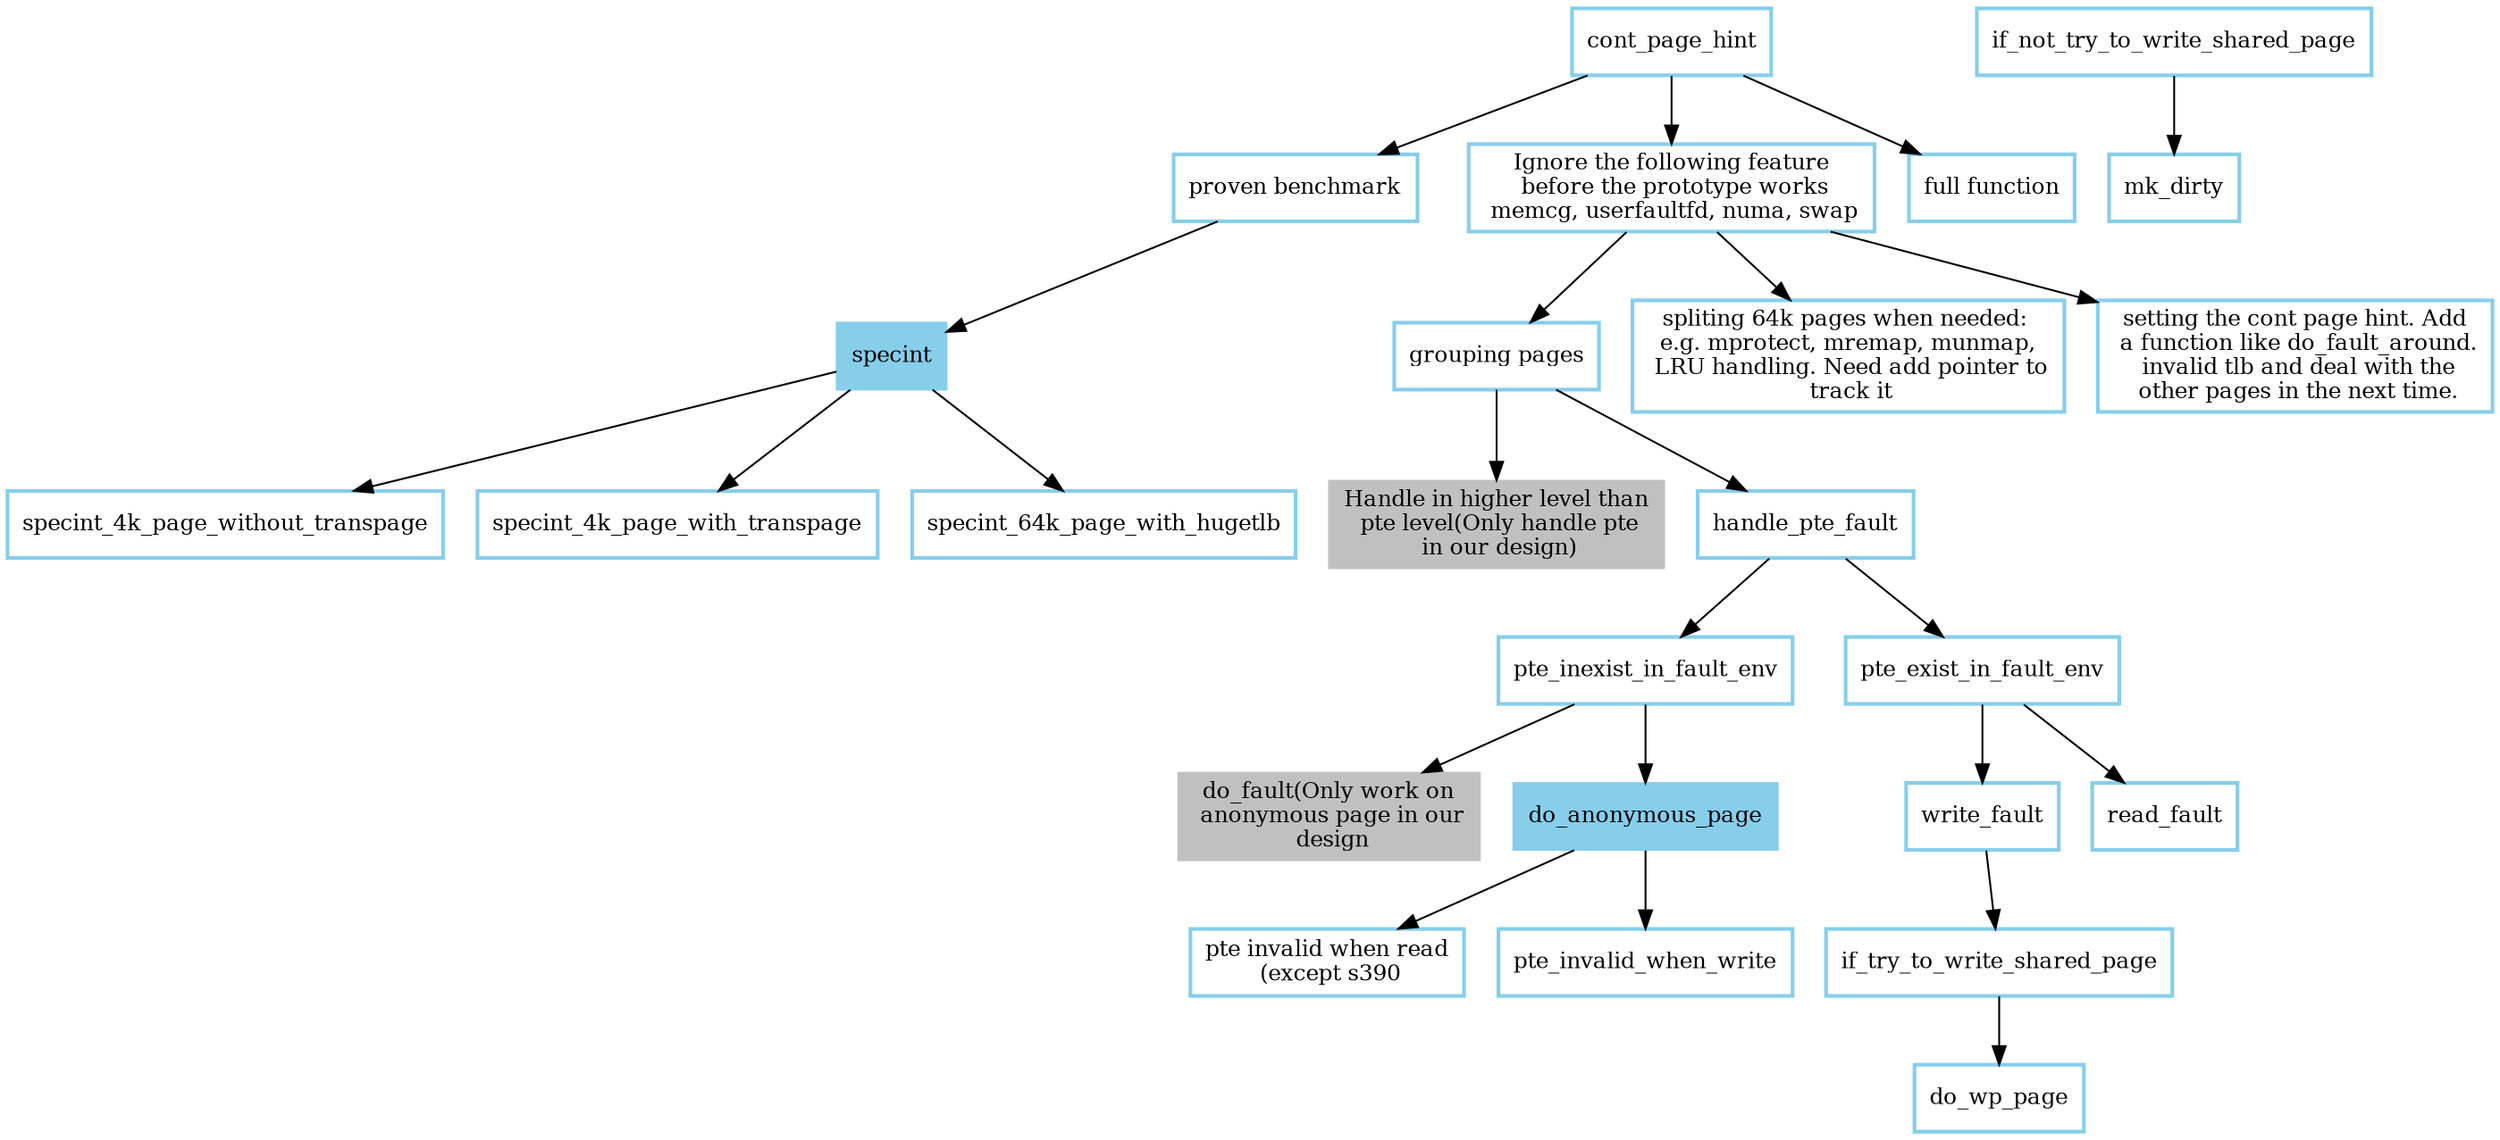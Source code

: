 //dot -Tsvg cont_page_development.dot -o cont_page_development.svg
digraph cont_page_hint{
//    rankdir = LR;
    rankdir = TB;
    fontname = "Courier";
    fontsize = 12;

//    node [ fontname = "Microsoft YaHei", fontsize = 12, shape = "record", color="skyblue", style="bold"];
//    edge [ fontname = "Microsoft YaHei", fontsize = 12 ];
    node [fontsize = 12, shape = "record", color="skyblue", style="bold"];
    edge [fontsize = 12 ];

    cont_page_hint;
    a_proven_benchmark [ label = "proven benchmark"];
    b_prototype [label = "Ignore the following feature\n\
                        before the prototype works\n\
                        memcg, userfaultfd, numa, swap"];
    c_full_function [ label = "full function"];

    //a_proven_benchmark
    subgraph a_proven_benchmark {
        specint [style="filled"];

        a_proven_benchmark -> specint;
        specint -> specint_4k_page_without_transpage;
        specint -> specint_4k_page_with_transpage;
        specint -> specint_64k_page_with_hugetlb;
    }

    //b_prototype
    subgraph ba_grouping_pages {
//        label = "";
        bgcolor="mintcream";
        ba_grouping_pages [ label = "grouping pages"];
        do_not_handle_in_pte_level [ label = "Handle in higher level than\n\
                                              pte level(Only handle pte\n\
                                              in our design)", color = "gray", style="filled"]

        subgraph handle_pte_fault {
//            label = "handle_pte_fault"
            pte_invalid_when_read [ label = "pte invalid when read\n\
                                             (except s390"];
            do_fault [ label = "do_fault(Only work on\n\
                                anonymous page in our\n\
                                design", color="gray", style="filled"];
            do_anonymous_page [label = "do_anonymous_page", style="filled"];

            handle_pte_fault -> pte_inexist_in_fault_env;
            handle_pte_fault -> pte_exist_in_fault_env;

            pte_inexist_in_fault_env -> do_anonymous_page;
            pte_inexist_in_fault_env -> do_fault;

            pte_exist_in_fault_env -> write_fault;
            pte_exist_in_fault_env -> read_fault;

            do_anonymous_page -> pte_invalid_when_read;
            do_anonymous_page -> pte_invalid_when_write;

            write_fault->if_try_to_write_shared_page;
            if_try_to_write_shared_page->do_wp_page;
            if_not_try_to_write_shared_page -> mk_dirty;

            pte_invalid_when_read;
        }

        ba_grouping_pages -> do_not_handle_in_pte_level;
        ba_grouping_pages -> handle_pte_fault;

    }

    subgraph bb_spliting_64k_pages {
        bgcolor="mintcream";
        bb_spliting_64k_pages [label = "spliting 64k pages when needed: \n\
                                     e.g. mprotect, mremap, munmap, \n\
                                     LRU handling. Need add pointer to\n\
                                     track it"];
    }

    subgraph bc_set_cont_page_hint {
        bgcolor="mintcream";
        bc_set_cont_page_hint [label = "setting the cont page hint. Add\n\
                                     a function like do_fault_around.\n\
                                     invalid tlb and deal with the\n\
                                     other pages in the next time."];
    }

    cont_page_hint -> a_proven_benchmark;
    cont_page_hint -> b_prototype;
    cont_page_hint -> c_full_function;

    b_prototype -> ba_grouping_pages;
    b_prototype -> bb_spliting_64k_pages;
    b_prototype -> bc_set_cont_page_hint;
}

